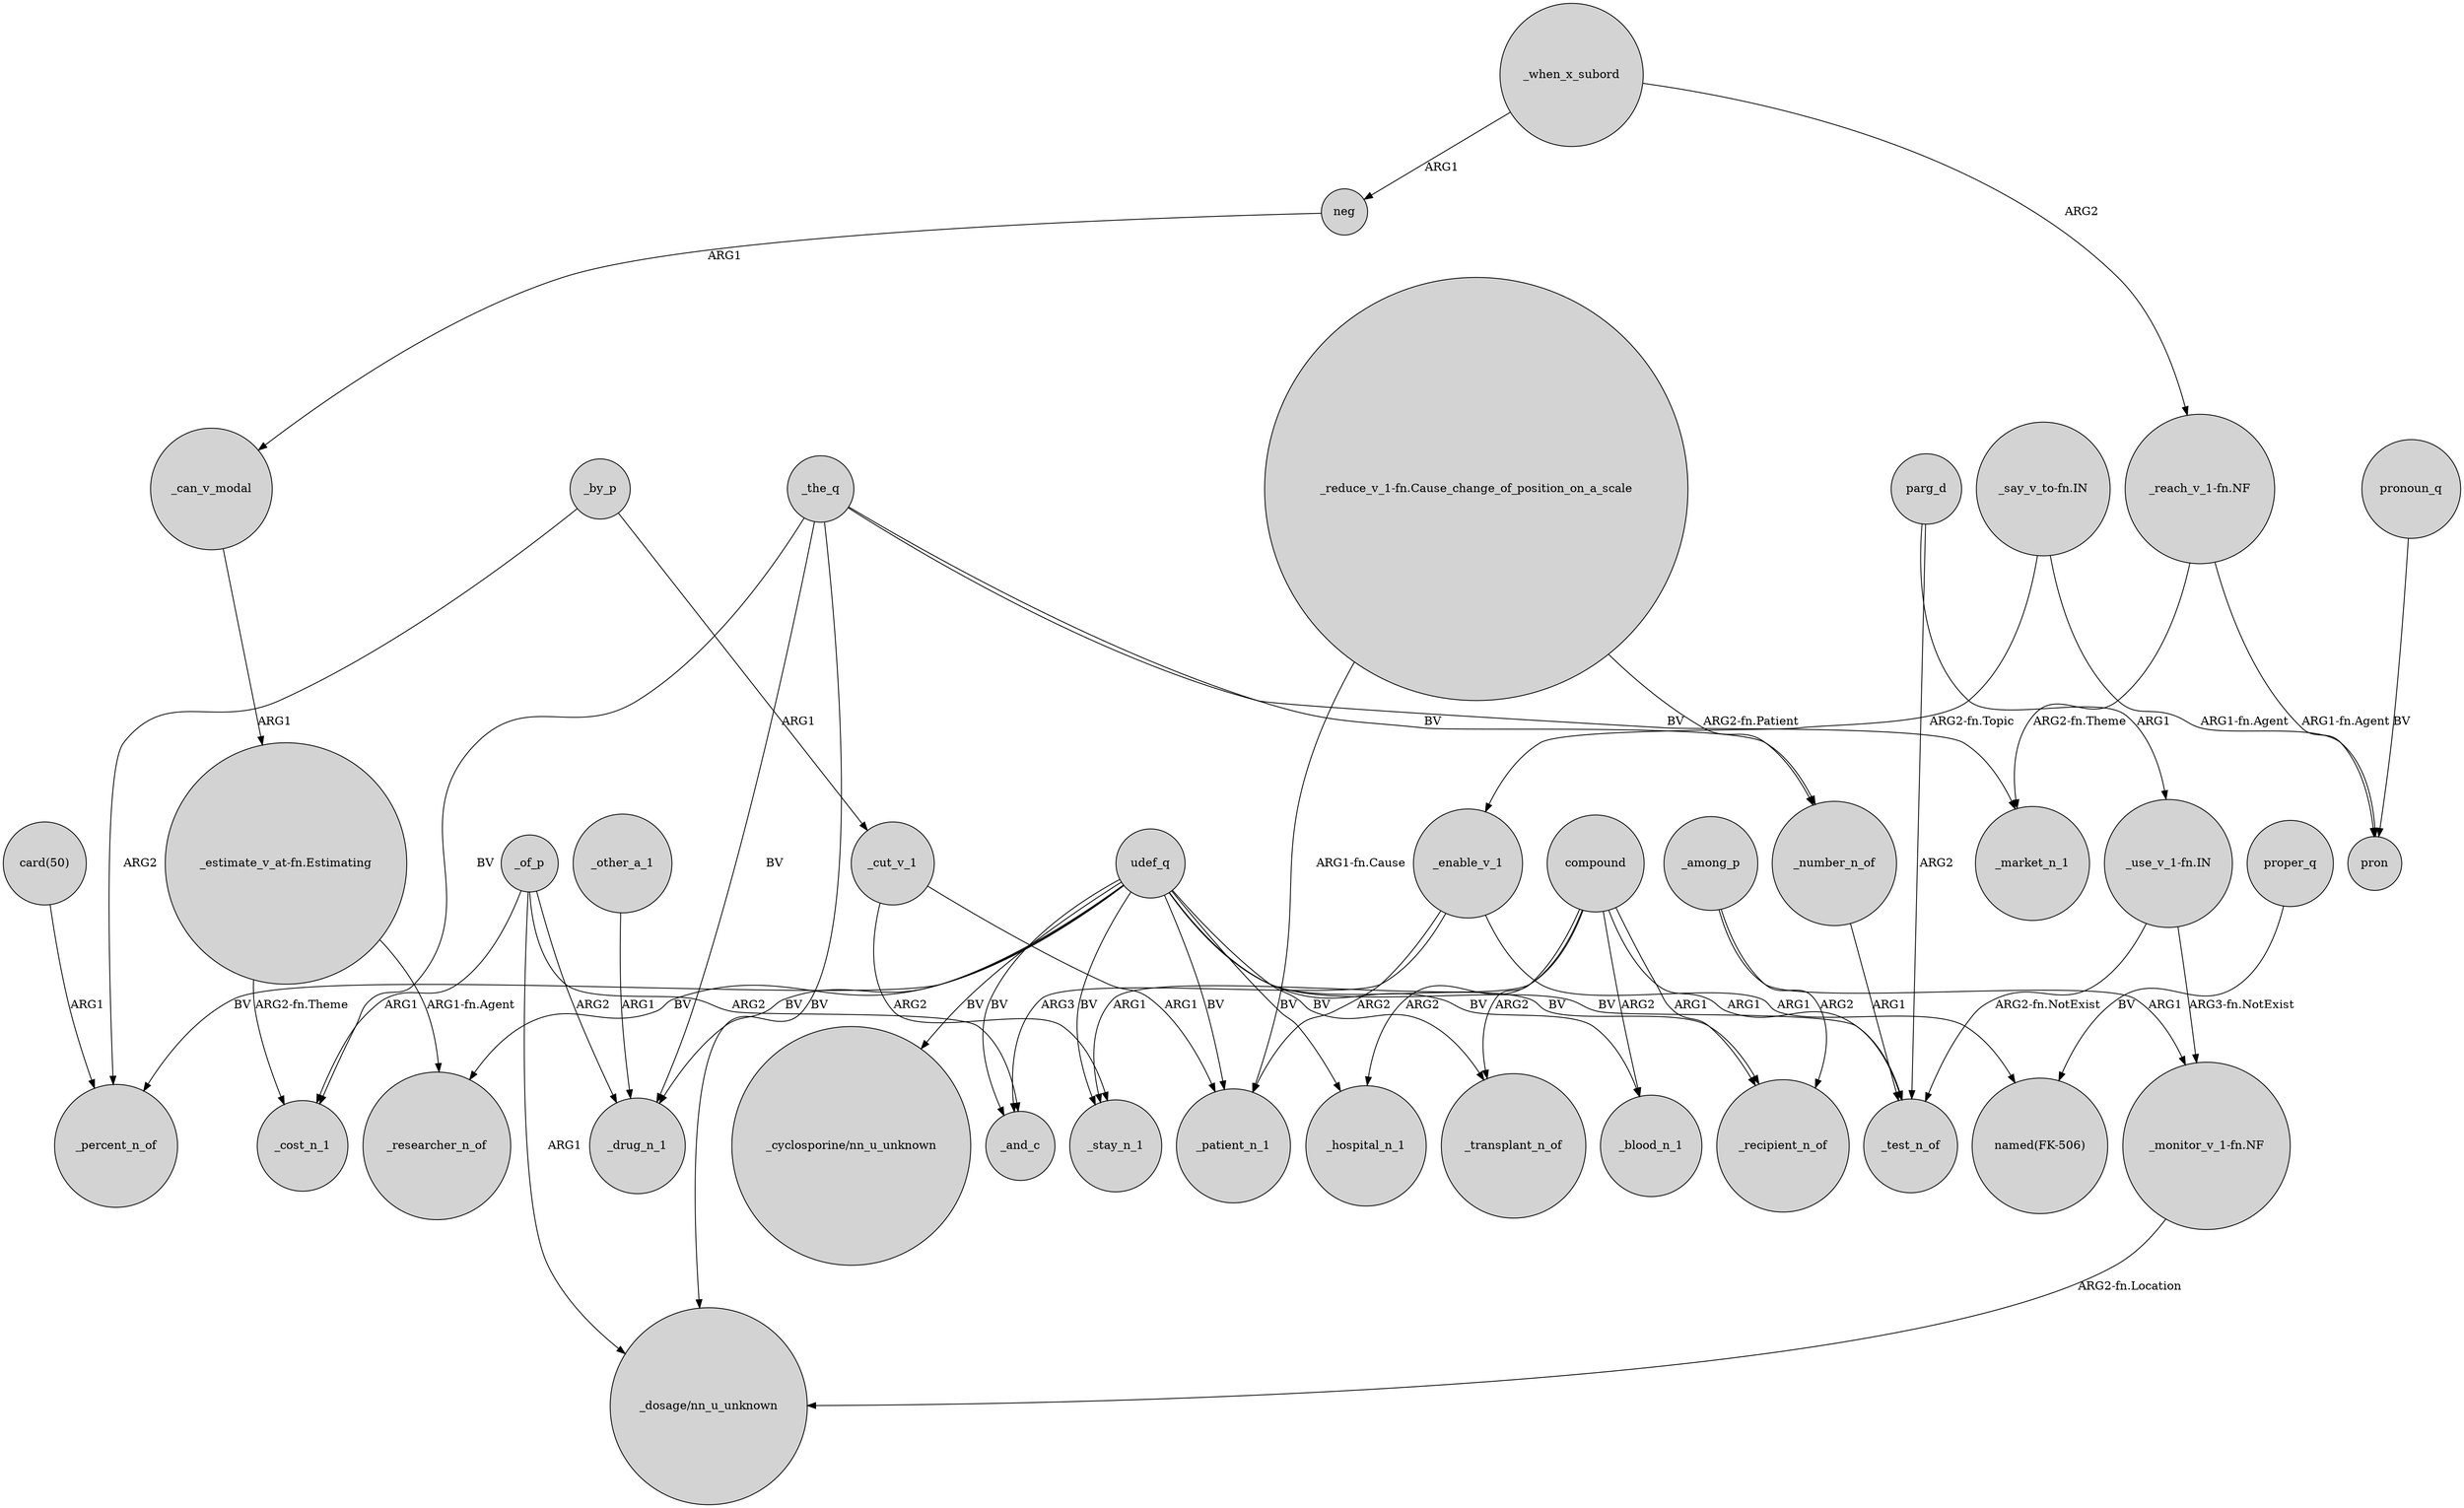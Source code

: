 digraph {
	node [shape=circle style=filled]
	compound -> _transplant_n_of [label=ARG2]
	"_say_v_to-fn.IN" -> _enable_v_1 [label="ARG2-fn.Topic"]
	_cut_v_1 -> _patient_n_1 [label=ARG1]
	"_use_v_1-fn.IN" -> _test_n_of [label="ARG2-fn.NotExist"]
	_among_p -> "_monitor_v_1-fn.NF" [label=ARG1]
	_number_n_of -> _test_n_of [label=ARG1]
	_cut_v_1 -> _stay_n_1 [label=ARG2]
	"_estimate_v_at-fn.Estimating" -> _cost_n_1 [label="ARG2-fn.Theme"]
	_when_x_subord -> "_reach_v_1-fn.NF" [label=ARG2]
	_other_a_1 -> _drug_n_1 [label=ARG1]
	udef_q -> _test_n_of [label=BV]
	_by_p -> _cut_v_1 [label=ARG1]
	_the_q -> _number_n_of [label=BV]
	_of_p -> _and_c [label=ARG2]
	"_monitor_v_1-fn.NF" -> "_dosage/nn_u_unknown" [label="ARG2-fn.Location"]
	compound -> _hospital_n_1 [label=ARG2]
	"_estimate_v_at-fn.Estimating" -> _researcher_n_of [label="ARG1-fn.Agent"]
	compound -> _recipient_n_of [label=ARG1]
	"_reduce_v_1-fn.Cause_change_of_position_on_a_scale" -> _number_n_of [label="ARG2-fn.Patient"]
	_by_p -> _percent_n_of [label=ARG2]
	udef_q -> _drug_n_1 [label=BV]
	udef_q -> _stay_n_1 [label=BV]
	_the_q -> _cost_n_1 [label=BV]
	_the_q -> _drug_n_1 [label=BV]
	"_reach_v_1-fn.NF" -> _market_n_1 [label="ARG2-fn.Theme"]
	_of_p -> _cost_n_1 [label=ARG1]
	udef_q -> _blood_n_1 [label=BV]
	udef_q -> "_cyclosporine/nn_u_unknown" [label=BV]
	udef_q -> _recipient_n_of [label=BV]
	pronoun_q -> pron [label=BV]
	compound -> _stay_n_1 [label=ARG1]
	"card(50)" -> _percent_n_of [label=ARG1]
	"_reduce_v_1-fn.Cause_change_of_position_on_a_scale" -> _patient_n_1 [label="ARG1-fn.Cause"]
	udef_q -> _researcher_n_of [label=BV]
	_of_p -> _drug_n_1 [label=ARG2]
	udef_q -> _patient_n_1 [label=BV]
	parg_d -> "_use_v_1-fn.IN" [label=ARG1]
	parg_d -> _test_n_of [label=ARG2]
	_the_q -> "_dosage/nn_u_unknown" [label=BV]
	_enable_v_1 -> _and_c [label=ARG3]
	proper_q -> "named(FK-506)" [label=BV]
	"_reach_v_1-fn.NF" -> pron [label="ARG1-fn.Agent"]
	"_use_v_1-fn.IN" -> "_monitor_v_1-fn.NF" [label="ARG3-fn.NotExist"]
	"_say_v_to-fn.IN" -> pron [label="ARG1-fn.Agent"]
	compound -> _test_n_of [label=ARG1]
	_enable_v_1 -> "named(FK-506)" [label=ARG1]
	udef_q -> _hospital_n_1 [label=BV]
	_enable_v_1 -> _patient_n_1 [label=ARG2]
	_among_p -> _recipient_n_of [label=ARG2]
	udef_q -> _percent_n_of [label=BV]
	_of_p -> "_dosage/nn_u_unknown" [label=ARG1]
	udef_q -> _transplant_n_of [label=BV]
	_can_v_modal -> "_estimate_v_at-fn.Estimating" [label=ARG1]
	_the_q -> _market_n_1 [label=BV]
	udef_q -> _and_c [label=BV]
	_when_x_subord -> neg [label=ARG1]
	neg -> _can_v_modal [label=ARG1]
	compound -> _blood_n_1 [label=ARG2]
}
